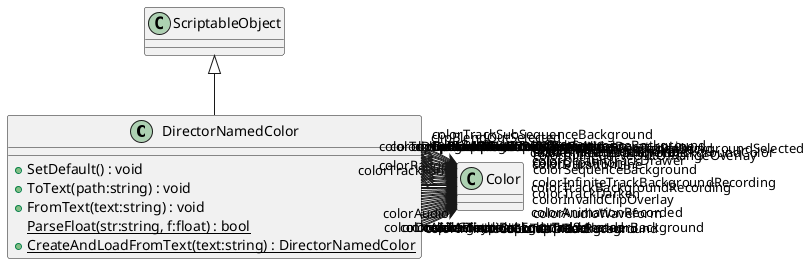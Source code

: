 @startuml
class DirectorNamedColor {
    + SetDefault() : void
    + ToText(path:string) : void
    + FromText(text:string) : void
    {static} ParseFloat(str:string, f:float) : bool
    + {static} CreateAndLoadFromText(text:string) : DirectorNamedColor
}
ScriptableObject <|-- DirectorNamedColor
DirectorNamedColor --> "colorPlayhead" Color
DirectorNamedColor --> "colorSelection" Color
DirectorNamedColor --> "colorEndmarker" Color
DirectorNamedColor --> "colorGroup" Color
DirectorNamedColor --> "colorGroupTrackBackground" Color
DirectorNamedColor --> "colorAnimation" Color
DirectorNamedColor --> "colorAnimationRecorded" Color
DirectorNamedColor --> "colorAudio" Color
DirectorNamedColor --> "colorAudioWaveform" Color
DirectorNamedColor --> "colorActivation" Color
DirectorNamedColor --> "colorDropTarget" Color
DirectorNamedColor --> "colorClipFont" Color
DirectorNamedColor --> "colorInvalidClipOverlay" Color
DirectorNamedColor --> "colorTrackBackground" Color
DirectorNamedColor --> "colorTrackHeaderBackground" Color
DirectorNamedColor --> "colorTrackDarken" Color
DirectorNamedColor --> "colorTrackBackgroundRecording" Color
DirectorNamedColor --> "colorInfiniteTrackBackgroundRecording" Color
DirectorNamedColor --> "colorTrackBackgroundSelected" Color
DirectorNamedColor --> "colorTrackFont" Color
DirectorNamedColor --> "colorClipUnion" Color
DirectorNamedColor --> "colorTopOutline3" Color
DirectorNamedColor --> "colorDurationLine" Color
DirectorNamedColor --> "colorRange" Color
DirectorNamedColor --> "colorSequenceBackground" Color
DirectorNamedColor --> "colorTooltipBackground" Color
DirectorNamedColor --> "colorInfiniteClipLine" Color
DirectorNamedColor --> "colorDefaultTrackDrawer" Color
DirectorNamedColor o-> "colorDuration" Color
DirectorNamedColor o-> "colorRecordingClipOutline" Color
DirectorNamedColor o-> "colorAnimEditorBinding" Color
DirectorNamedColor o-> "colorTimelineBackground" Color
DirectorNamedColor o-> "colorLockTextBG" Color
DirectorNamedColor o-> "colorInlineCurveVerticalLines" Color
DirectorNamedColor o-> "colorInlineCurveOutOfRangeOverlay" Color
DirectorNamedColor --> "colorInlineCurvesBackground" Color
DirectorNamedColor o-> "markerDrawerBackgroundColor" Color
DirectorNamedColor o-> "markerHeaderDrawerBackgroundColor" Color
DirectorNamedColor o-> "colorControl" Color
DirectorNamedColor o-> "colorSubSequenceBackground" Color
DirectorNamedColor o-> "colorTrackSubSequenceBackground" Color
DirectorNamedColor o-> "colorTrackSubSequenceBackgroundSelected" Color
DirectorNamedColor o-> "colorSubSequenceOverlay" Color
DirectorNamedColor o-> "colorSubSequenceDurationLine" Color
DirectorNamedColor o-> "clipBckg" Color
DirectorNamedColor o-> "clipSelectedBckg" Color
DirectorNamedColor o-> "clipBorderColor" Color
DirectorNamedColor o-> "clipEaseBckgColor" Color
DirectorNamedColor --> "clipBlendIn" Color
DirectorNamedColor --> "clipBlendInSelected" Color
DirectorNamedColor --> "clipBlendOut" Color
DirectorNamedColor --> "clipBlendOutSelected" Color
@enduml
